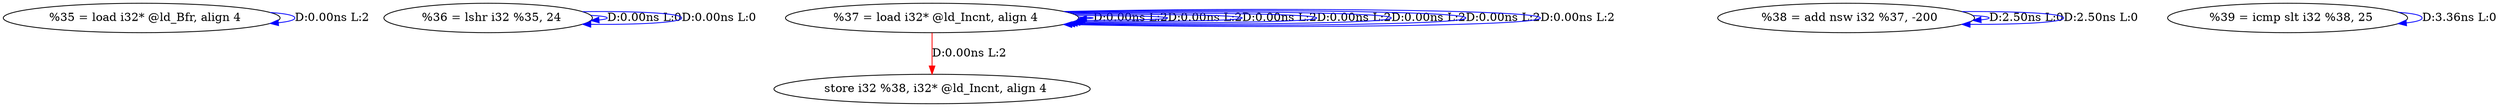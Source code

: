 digraph {
Node0x31030b0[label="  %35 = load i32* @ld_Bfr, align 4"];
Node0x31030b0 -> Node0x31030b0[label="D:0.00ns L:2",color=blue];
Node0x31031d0[label="  %36 = lshr i32 %35, 24"];
Node0x31031d0 -> Node0x31031d0[label="D:0.00ns L:0",color=blue];
Node0x31031d0 -> Node0x31031d0[label="D:0.00ns L:0",color=blue];
Node0x31032b0[label="  %37 = load i32* @ld_Incnt, align 4"];
Node0x31032b0 -> Node0x31032b0[label="D:0.00ns L:2",color=blue];
Node0x31032b0 -> Node0x31032b0[label="D:0.00ns L:2",color=blue];
Node0x31032b0 -> Node0x31032b0[label="D:0.00ns L:2",color=blue];
Node0x31032b0 -> Node0x31032b0[label="D:0.00ns L:2",color=blue];
Node0x31032b0 -> Node0x31032b0[label="D:0.00ns L:2",color=blue];
Node0x31032b0 -> Node0x31032b0[label="D:0.00ns L:2",color=blue];
Node0x31032b0 -> Node0x31032b0[label="D:0.00ns L:2",color=blue];
Node0x31034f0[label="  store i32 %38, i32* @ld_Incnt, align 4"];
Node0x31032b0 -> Node0x31034f0[label="D:0.00ns L:2",color=red];
Node0x31033d0[label="  %38 = add nsw i32 %37, -200"];
Node0x31033d0 -> Node0x31033d0[label="D:2.50ns L:0",color=blue];
Node0x31033d0 -> Node0x31033d0[label="D:2.50ns L:0",color=blue];
Node0x31035d0[label="  %39 = icmp slt i32 %38, 25"];
Node0x31035d0 -> Node0x31035d0[label="D:3.36ns L:0",color=blue];
}
